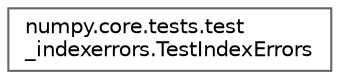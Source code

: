 digraph "Graphical Class Hierarchy"
{
 // LATEX_PDF_SIZE
  bgcolor="transparent";
  edge [fontname=Helvetica,fontsize=10,labelfontname=Helvetica,labelfontsize=10];
  node [fontname=Helvetica,fontsize=10,shape=box,height=0.2,width=0.4];
  rankdir="LR";
  Node0 [id="Node000000",label="numpy.core.tests.test\l_indexerrors.TestIndexErrors",height=0.2,width=0.4,color="grey40", fillcolor="white", style="filled",URL="$d5/ddc/classnumpy_1_1core_1_1tests_1_1test__indexerrors_1_1TestIndexErrors.html",tooltip=" "];
}

